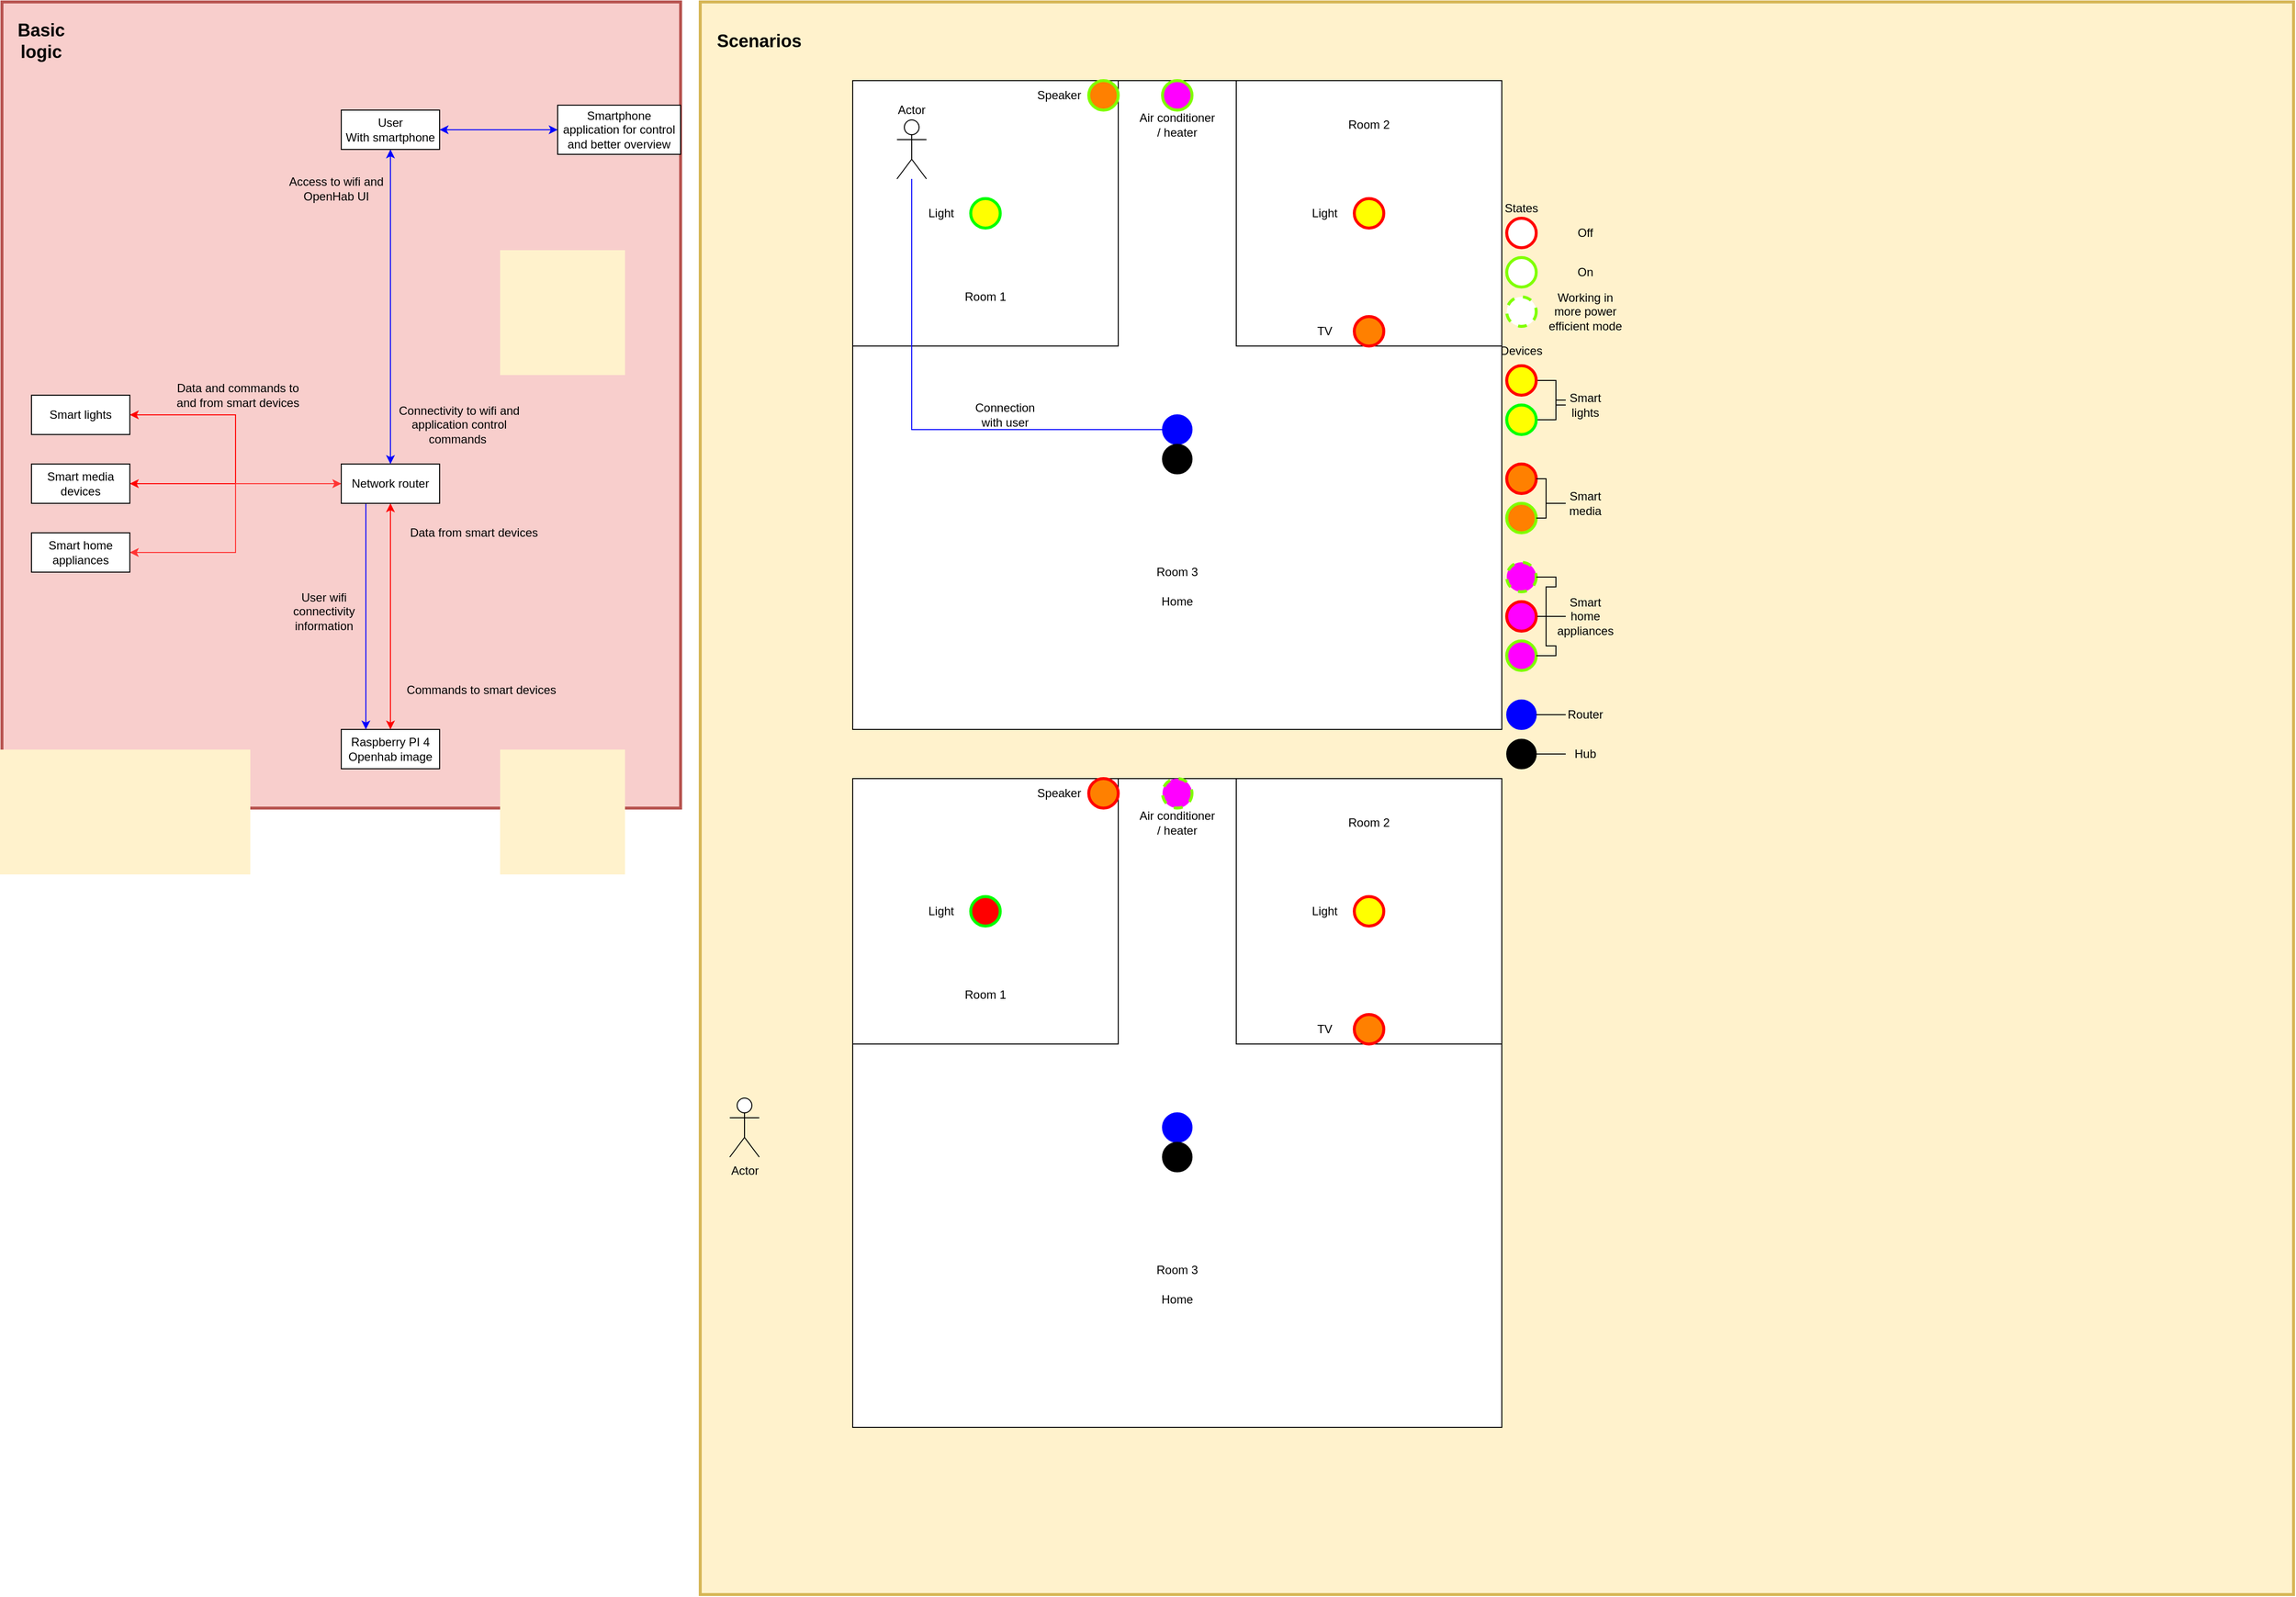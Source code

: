 <mxfile version="13.9.9" type="device"><diagram id="R2lEEEUBdFMjLlhIrx00" name="Page-1"><mxGraphModel dx="9480" dy="6180" grid="1" gridSize="10" guides="1" tooltips="1" connect="1" arrows="1" fold="1" page="1" pageScale="1" pageWidth="850" pageHeight="1100" math="0" shadow="0" extFonts="Permanent Marker^https://fonts.googleapis.com/css?family=Permanent+Marker"><root><mxCell id="0"/><mxCell id="1" parent="0"/><mxCell id="jyVE1UawY_h1VwcGE6OV-107" value="" style="rounded=0;whiteSpace=wrap;html=1;strokeColor=#b85450;strokeWidth=3;fillColor=#f8cecc;" vertex="1" parent="1"><mxGeometry x="30" y="-70" width="690" height="820" as="geometry"/></mxCell><mxCell id="jyVE1UawY_h1VwcGE6OV-105" value="" style="whiteSpace=wrap;html=1;aspect=fixed;strokeColor=#d6b656;strokeWidth=3;fillColor=#fff2cc;" vertex="1" parent="1"><mxGeometry x="740" y="-70" width="1620" height="1620" as="geometry"/></mxCell><mxCell id="H3JKsud2aQRYQZgdBOVq-11" style="edgeStyle=orthogonalEdgeStyle;rounded=0;orthogonalLoop=1;jettySize=auto;html=1;entryX=0.5;entryY=1;entryDx=0;entryDy=0;startArrow=classic;startFill=1;strokeColor=#FF0000;" parent="1" source="H3JKsud2aQRYQZgdBOVq-1" target="H3JKsud2aQRYQZgdBOVq-2" edge="1"><mxGeometry relative="1" as="geometry"/></mxCell><mxCell id="H3JKsud2aQRYQZgdBOVq-1" value="Raspberry PI 4&lt;br&gt;Openhab image" style="whiteSpace=wrap;html=1;align=center;" parent="1" vertex="1"><mxGeometry x="375" y="670" width="100" height="40" as="geometry"/></mxCell><mxCell id="H3JKsud2aQRYQZgdBOVq-6" style="edgeStyle=orthogonalEdgeStyle;rounded=0;orthogonalLoop=1;jettySize=auto;html=1;entryX=1;entryY=0.5;entryDx=0;entryDy=0;strokeColor=#FF0000;" parent="1" source="H3JKsud2aQRYQZgdBOVq-2" target="H3JKsud2aQRYQZgdBOVq-3" edge="1"><mxGeometry relative="1" as="geometry"/></mxCell><mxCell id="H3JKsud2aQRYQZgdBOVq-7" style="edgeStyle=orthogonalEdgeStyle;rounded=0;orthogonalLoop=1;jettySize=auto;html=1;entryX=1;entryY=0.5;entryDx=0;entryDy=0;strokeColor=#FF0000;" parent="1" source="H3JKsud2aQRYQZgdBOVq-2" target="H3JKsud2aQRYQZgdBOVq-4" edge="1"><mxGeometry relative="1" as="geometry"/></mxCell><mxCell id="H3JKsud2aQRYQZgdBOVq-8" style="rounded=0;orthogonalLoop=1;jettySize=auto;html=1;entryX=1;entryY=0.5;entryDx=0;entryDy=0;edgeStyle=orthogonalEdgeStyle;startArrow=classic;startFill=1;strokeColor=#FF3333;" parent="1" source="H3JKsud2aQRYQZgdBOVq-2" target="H3JKsud2aQRYQZgdBOVq-5" edge="1"><mxGeometry relative="1" as="geometry"/></mxCell><mxCell id="H3JKsud2aQRYQZgdBOVq-14" style="edgeStyle=orthogonalEdgeStyle;rounded=0;orthogonalLoop=1;jettySize=auto;html=1;exitX=0.25;exitY=1;exitDx=0;exitDy=0;entryX=0.25;entryY=0;entryDx=0;entryDy=0;startArrow=none;startFill=0;strokeColor=#0000FF;" parent="1" source="H3JKsud2aQRYQZgdBOVq-2" target="H3JKsud2aQRYQZgdBOVq-1" edge="1"><mxGeometry relative="1" as="geometry"/></mxCell><mxCell id="H3JKsud2aQRYQZgdBOVq-2" value="Network router" style="whiteSpace=wrap;html=1;align=center;" parent="1" vertex="1"><mxGeometry x="375" y="400" width="100" height="40" as="geometry"/></mxCell><mxCell id="H3JKsud2aQRYQZgdBOVq-3" value="Smart lights" style="whiteSpace=wrap;html=1;align=center;" parent="1" vertex="1"><mxGeometry x="60" y="330" width="100" height="40" as="geometry"/></mxCell><mxCell id="H3JKsud2aQRYQZgdBOVq-4" value="Smart media devices" style="whiteSpace=wrap;html=1;align=center;" parent="1" vertex="1"><mxGeometry x="60" y="400" width="100" height="40" as="geometry"/></mxCell><mxCell id="H3JKsud2aQRYQZgdBOVq-5" value="Smart home appliances" style="whiteSpace=wrap;html=1;align=center;" parent="1" vertex="1"><mxGeometry x="60" y="470" width="100" height="40" as="geometry"/></mxCell><mxCell id="H3JKsud2aQRYQZgdBOVq-9" value="Data and commands to and from smart devices" style="text;html=1;strokeColor=none;fillColor=none;align=center;verticalAlign=middle;whiteSpace=wrap;rounded=0;" parent="1" vertex="1"><mxGeometry x="200" y="320" width="140" height="20" as="geometry"/></mxCell><mxCell id="H3JKsud2aQRYQZgdBOVq-12" value="Data from smart devices" style="text;html=1;strokeColor=none;fillColor=none;align=center;verticalAlign=middle;whiteSpace=wrap;rounded=0;" parent="1" vertex="1"><mxGeometry x="440" y="460" width="140" height="20" as="geometry"/></mxCell><mxCell id="H3JKsud2aQRYQZgdBOVq-13" value="Commands to smart devices" style="text;html=1;strokeColor=none;fillColor=none;align=center;verticalAlign=middle;whiteSpace=wrap;rounded=0;" parent="1" vertex="1"><mxGeometry x="440" y="620" width="155" height="20" as="geometry"/></mxCell><mxCell id="H3JKsud2aQRYQZgdBOVq-15" value="User wifi connectivity information" style="text;html=1;strokeColor=none;fillColor=none;align=center;verticalAlign=middle;whiteSpace=wrap;rounded=0;" parent="1" vertex="1"><mxGeometry x="310" y="540" width="95" height="20" as="geometry"/></mxCell><mxCell id="H3JKsud2aQRYQZgdBOVq-17" style="edgeStyle=orthogonalEdgeStyle;rounded=0;orthogonalLoop=1;jettySize=auto;html=1;entryX=0.5;entryY=0;entryDx=0;entryDy=0;startArrow=classic;startFill=1;strokeColor=#0000FF;" parent="1" source="H3JKsud2aQRYQZgdBOVq-16" target="H3JKsud2aQRYQZgdBOVq-2" edge="1"><mxGeometry relative="1" as="geometry"/></mxCell><mxCell id="jyVE1UawY_h1VwcGE6OV-2" style="edgeStyle=orthogonalEdgeStyle;rounded=0;orthogonalLoop=1;jettySize=auto;html=1;exitX=1;exitY=0.5;exitDx=0;exitDy=0;startArrow=classic;startFill=1;fillColor=#dae8fc;strokeColor=#0000FF;" edge="1" parent="1" source="H3JKsud2aQRYQZgdBOVq-16" target="jyVE1UawY_h1VwcGE6OV-1"><mxGeometry relative="1" as="geometry"/></mxCell><mxCell id="H3JKsud2aQRYQZgdBOVq-16" value="User&lt;br&gt;With smartphone" style="whiteSpace=wrap;html=1;align=center;" parent="1" vertex="1"><mxGeometry x="375" y="40" width="100" height="40" as="geometry"/></mxCell><mxCell id="H3JKsud2aQRYQZgdBOVq-18" value="Connectivity to wifi and&lt;br&gt;application control commands&amp;nbsp;" style="text;html=1;strokeColor=none;fillColor=none;align=center;verticalAlign=middle;whiteSpace=wrap;rounded=0;" parent="1" vertex="1"><mxGeometry x="430" y="340" width="130" height="40" as="geometry"/></mxCell><mxCell id="H3JKsud2aQRYQZgdBOVq-19" value="Access to wifi and OpenHab UI" style="text;html=1;strokeColor=none;fillColor=none;align=center;verticalAlign=middle;whiteSpace=wrap;rounded=0;" parent="1" vertex="1"><mxGeometry x="320" y="110" width="100" height="20" as="geometry"/></mxCell><mxCell id="jyVE1UawY_h1VwcGE6OV-1" value="Smartphone application for control and better overview" style="whiteSpace=wrap;html=1;align=center;" vertex="1" parent="1"><mxGeometry x="595" y="35" width="125" height="50" as="geometry"/></mxCell><mxCell id="jyVE1UawY_h1VwcGE6OV-30" style="edgeStyle=orthogonalEdgeStyle;rounded=0;orthogonalLoop=1;jettySize=auto;html=1;startArrow=none;startFill=0;endArrow=none;endFill=0;" edge="1" parent="1" source="jyVE1UawY_h1VwcGE6OV-18" target="jyVE1UawY_h1VwcGE6OV-28"><mxGeometry relative="1" as="geometry"/></mxCell><mxCell id="jyVE1UawY_h1VwcGE6OV-18" value="" style="ellipse;whiteSpace=wrap;html=1;aspect=fixed;strokeColor=#FF0000;fillColor=#FFFF00;strokeWidth=3;" vertex="1" parent="1"><mxGeometry x="1560" y="300" width="30" height="30" as="geometry"/></mxCell><mxCell id="jyVE1UawY_h1VwcGE6OV-31" style="edgeStyle=orthogonalEdgeStyle;rounded=0;orthogonalLoop=1;jettySize=auto;html=1;entryX=0;entryY=0.25;entryDx=0;entryDy=0;startArrow=none;startFill=0;endArrow=none;endFill=0;strokeColor=#000000;" edge="1" parent="1" source="jyVE1UawY_h1VwcGE6OV-20" target="jyVE1UawY_h1VwcGE6OV-28"><mxGeometry relative="1" as="geometry"/></mxCell><mxCell id="jyVE1UawY_h1VwcGE6OV-20" value="" style="ellipse;whiteSpace=wrap;html=1;aspect=fixed;fillColor=#FFFF00;strokeColor=#00FF00;strokeWidth=3;" vertex="1" parent="1"><mxGeometry x="1560" y="340" width="30" height="30" as="geometry"/></mxCell><mxCell id="jyVE1UawY_h1VwcGE6OV-21" value="" style="ellipse;whiteSpace=wrap;html=1;aspect=fixed;fillColor=#FF8000;strokeColor=#FF0000;strokeWidth=3;" vertex="1" parent="1"><mxGeometry x="1560" y="400" width="30" height="30" as="geometry"/></mxCell><mxCell id="jyVE1UawY_h1VwcGE6OV-22" value="" style="ellipse;whiteSpace=wrap;html=1;aspect=fixed;fillColor=#FF8000;strokeColor=#80FF00;strokeWidth=3;" vertex="1" parent="1"><mxGeometry x="1560" y="440" width="30" height="30" as="geometry"/></mxCell><mxCell id="jyVE1UawY_h1VwcGE6OV-23" value="" style="ellipse;whiteSpace=wrap;html=1;aspect=fixed;strokeWidth=3;strokeColor=#80FF00;dashed=1;fillColor=#FF00FF;" vertex="1" parent="1"><mxGeometry x="1560" y="500" width="30" height="30" as="geometry"/></mxCell><mxCell id="jyVE1UawY_h1VwcGE6OV-24" value="" style="ellipse;whiteSpace=wrap;html=1;aspect=fixed;strokeWidth=3;strokeColor=#FF0000;perimeterSpacing=1;fillColor=#FF00FF;" vertex="1" parent="1"><mxGeometry x="1560" y="540" width="30" height="30" as="geometry"/></mxCell><mxCell id="jyVE1UawY_h1VwcGE6OV-25" value="" style="ellipse;whiteSpace=wrap;html=1;aspect=fixed;strokeWidth=3;fillColor=#FF00FF;strokeColor=#80FF00;" vertex="1" parent="1"><mxGeometry x="1560" y="580" width="30" height="30" as="geometry"/></mxCell><mxCell id="jyVE1UawY_h1VwcGE6OV-26" value="" style="ellipse;whiteSpace=wrap;html=1;aspect=fixed;strokeColor=#0000FF;fillColor=#0000FF;" vertex="1" parent="1"><mxGeometry x="1560" y="640" width="30" height="30" as="geometry"/></mxCell><mxCell id="jyVE1UawY_h1VwcGE6OV-27" value="" style="ellipse;whiteSpace=wrap;html=1;aspect=fixed;fillColor=#000000;" vertex="1" parent="1"><mxGeometry x="1560" y="680" width="30" height="30" as="geometry"/></mxCell><mxCell id="jyVE1UawY_h1VwcGE6OV-28" value="Smart lights" style="text;html=1;strokeColor=none;fillColor=none;align=center;verticalAlign=middle;whiteSpace=wrap;rounded=0;" vertex="1" parent="1"><mxGeometry x="1620" y="330" width="40" height="20" as="geometry"/></mxCell><mxCell id="jyVE1UawY_h1VwcGE6OV-41" style="edgeStyle=orthogonalEdgeStyle;rounded=0;orthogonalLoop=1;jettySize=auto;html=1;entryX=1;entryY=0.5;entryDx=0;entryDy=0;startArrow=none;startFill=0;endArrow=none;endFill=0;strokeColor=#000000;" edge="1" parent="1" source="jyVE1UawY_h1VwcGE6OV-32" target="jyVE1UawY_h1VwcGE6OV-22"><mxGeometry relative="1" as="geometry"/></mxCell><mxCell id="jyVE1UawY_h1VwcGE6OV-42" style="edgeStyle=orthogonalEdgeStyle;rounded=0;orthogonalLoop=1;jettySize=auto;html=1;entryX=1;entryY=0.5;entryDx=0;entryDy=0;startArrow=none;startFill=0;endArrow=none;endFill=0;strokeColor=#000000;" edge="1" parent="1" source="jyVE1UawY_h1VwcGE6OV-32" target="jyVE1UawY_h1VwcGE6OV-21"><mxGeometry relative="1" as="geometry"/></mxCell><mxCell id="jyVE1UawY_h1VwcGE6OV-32" value="Smart media" style="text;html=1;strokeColor=none;fillColor=none;align=center;verticalAlign=middle;whiteSpace=wrap;rounded=0;" vertex="1" parent="1"><mxGeometry x="1620" y="430" width="40" height="20" as="geometry"/></mxCell><mxCell id="jyVE1UawY_h1VwcGE6OV-38" style="edgeStyle=orthogonalEdgeStyle;rounded=0;orthogonalLoop=1;jettySize=auto;html=1;entryX=1;entryY=0.5;entryDx=0;entryDy=0;startArrow=none;startFill=0;endArrow=none;endFill=0;strokeColor=#000000;" edge="1" parent="1" source="jyVE1UawY_h1VwcGE6OV-33" target="jyVE1UawY_h1VwcGE6OV-24"><mxGeometry relative="1" as="geometry"/></mxCell><mxCell id="jyVE1UawY_h1VwcGE6OV-39" style="edgeStyle=orthogonalEdgeStyle;rounded=0;orthogonalLoop=1;jettySize=auto;html=1;entryX=1;entryY=0.5;entryDx=0;entryDy=0;startArrow=none;startFill=0;endArrow=none;endFill=0;strokeColor=#000000;" edge="1" parent="1" source="jyVE1UawY_h1VwcGE6OV-33" target="jyVE1UawY_h1VwcGE6OV-23"><mxGeometry relative="1" as="geometry"/></mxCell><mxCell id="jyVE1UawY_h1VwcGE6OV-40" style="edgeStyle=orthogonalEdgeStyle;rounded=0;orthogonalLoop=1;jettySize=auto;html=1;entryX=1;entryY=0.5;entryDx=0;entryDy=0;startArrow=none;startFill=0;endArrow=none;endFill=0;strokeColor=#000000;" edge="1" parent="1" source="jyVE1UawY_h1VwcGE6OV-33" target="jyVE1UawY_h1VwcGE6OV-25"><mxGeometry relative="1" as="geometry"/></mxCell><mxCell id="jyVE1UawY_h1VwcGE6OV-33" value="Smart home appliances" style="text;html=1;strokeColor=none;fillColor=none;align=center;verticalAlign=middle;whiteSpace=wrap;rounded=0;" vertex="1" parent="1"><mxGeometry x="1620" y="545" width="40" height="20" as="geometry"/></mxCell><mxCell id="jyVE1UawY_h1VwcGE6OV-37" style="edgeStyle=orthogonalEdgeStyle;rounded=0;orthogonalLoop=1;jettySize=auto;html=1;entryX=1;entryY=0.5;entryDx=0;entryDy=0;startArrow=none;startFill=0;endArrow=none;endFill=0;strokeColor=#000000;" edge="1" parent="1" source="jyVE1UawY_h1VwcGE6OV-34" target="jyVE1UawY_h1VwcGE6OV-26"><mxGeometry relative="1" as="geometry"/></mxCell><mxCell id="jyVE1UawY_h1VwcGE6OV-34" value="Router" style="text;html=1;strokeColor=none;fillColor=none;align=center;verticalAlign=middle;whiteSpace=wrap;rounded=0;" vertex="1" parent="1"><mxGeometry x="1620" y="645" width="40" height="20" as="geometry"/></mxCell><mxCell id="jyVE1UawY_h1VwcGE6OV-36" style="edgeStyle=orthogonalEdgeStyle;rounded=0;orthogonalLoop=1;jettySize=auto;html=1;entryX=1;entryY=0.5;entryDx=0;entryDy=0;startArrow=none;startFill=0;endArrow=none;endFill=0;strokeColor=#000000;" edge="1" parent="1" source="jyVE1UawY_h1VwcGE6OV-35" target="jyVE1UawY_h1VwcGE6OV-27"><mxGeometry relative="1" as="geometry"/></mxCell><mxCell id="jyVE1UawY_h1VwcGE6OV-35" value="Hub" style="text;html=1;strokeColor=none;fillColor=none;align=center;verticalAlign=middle;whiteSpace=wrap;rounded=0;" vertex="1" parent="1"><mxGeometry x="1620" y="685" width="40" height="20" as="geometry"/></mxCell><mxCell id="jyVE1UawY_h1VwcGE6OV-43" value="" style="ellipse;whiteSpace=wrap;html=1;aspect=fixed;strokeWidth=3;strokeColor=#80FF00;dashed=1;fillColor=#FFFFFF;" vertex="1" parent="1"><mxGeometry x="1560" y="230" width="30" height="30" as="geometry"/></mxCell><mxCell id="jyVE1UawY_h1VwcGE6OV-44" value="" style="ellipse;whiteSpace=wrap;html=1;aspect=fixed;strokeWidth=3;strokeColor=#FF0000;perimeterSpacing=1;fillColor=#FFFFFF;" vertex="1" parent="1"><mxGeometry x="1560" y="150" width="30" height="30" as="geometry"/></mxCell><mxCell id="jyVE1UawY_h1VwcGE6OV-45" value="" style="ellipse;whiteSpace=wrap;html=1;aspect=fixed;strokeWidth=3;strokeColor=#80FF00;fillColor=#FFFFFF;" vertex="1" parent="1"><mxGeometry x="1560" y="190" width="30" height="30" as="geometry"/></mxCell><mxCell id="jyVE1UawY_h1VwcGE6OV-46" value="Devices" style="text;html=1;strokeColor=none;fillColor=none;align=center;verticalAlign=middle;whiteSpace=wrap;rounded=0;" vertex="1" parent="1"><mxGeometry x="1555" y="275" width="40" height="20" as="geometry"/></mxCell><mxCell id="jyVE1UawY_h1VwcGE6OV-47" value="States" style="text;html=1;strokeColor=none;fillColor=none;align=center;verticalAlign=middle;whiteSpace=wrap;rounded=0;" vertex="1" parent="1"><mxGeometry x="1555" y="130" width="40" height="20" as="geometry"/></mxCell><mxCell id="jyVE1UawY_h1VwcGE6OV-49" value="Off" style="text;html=1;strokeColor=none;fillColor=none;align=center;verticalAlign=middle;whiteSpace=wrap;rounded=0;" vertex="1" parent="1"><mxGeometry x="1620" y="155" width="40" height="20" as="geometry"/></mxCell><mxCell id="jyVE1UawY_h1VwcGE6OV-50" value="On" style="text;html=1;strokeColor=none;fillColor=none;align=center;verticalAlign=middle;whiteSpace=wrap;rounded=0;" vertex="1" parent="1"><mxGeometry x="1620" y="195" width="40" height="20" as="geometry"/></mxCell><mxCell id="jyVE1UawY_h1VwcGE6OV-51" value="Working in more power efficient mode" style="text;html=1;strokeColor=none;fillColor=none;align=center;verticalAlign=middle;whiteSpace=wrap;rounded=0;" vertex="1" parent="1"><mxGeometry x="1600" y="235" width="80" height="20" as="geometry"/></mxCell><mxCell id="jyVE1UawY_h1VwcGE6OV-61" value="" style="whiteSpace=wrap;html=1;aspect=fixed;" vertex="1" parent="1"><mxGeometry x="895" y="720" width="660" height="660" as="geometry"/></mxCell><mxCell id="jyVE1UawY_h1VwcGE6OV-62" value="" style="whiteSpace=wrap;html=1;aspect=fixed;" vertex="1" parent="1"><mxGeometry x="895" y="720" width="270" height="270" as="geometry"/></mxCell><mxCell id="jyVE1UawY_h1VwcGE6OV-63" value="Actor" style="shape=umlActor;verticalLabelPosition=bottom;verticalAlign=top;html=1;outlineConnect=0;" vertex="1" parent="1"><mxGeometry x="770" y="1045" width="30" height="60" as="geometry"/></mxCell><mxCell id="jyVE1UawY_h1VwcGE6OV-64" value="" style="ellipse;whiteSpace=wrap;html=1;aspect=fixed;strokeColor=#0000FF;fillColor=#0000FF;" vertex="1" parent="1"><mxGeometry x="1210" y="1060" width="30" height="30" as="geometry"/></mxCell><mxCell id="jyVE1UawY_h1VwcGE6OV-65" value="" style="ellipse;whiteSpace=wrap;html=1;aspect=fixed;fillColor=#FF8000;strokeWidth=3;strokeColor=#FF0000;" vertex="1" parent="1"><mxGeometry x="1135" y="720" width="30" height="30" as="geometry"/></mxCell><mxCell id="jyVE1UawY_h1VwcGE6OV-66" value="" style="ellipse;whiteSpace=wrap;html=1;aspect=fixed;strokeColor=#00FF00;strokeWidth=3;fillColor=#FF0000;" vertex="1" parent="1"><mxGeometry x="1015" y="840" width="30" height="30" as="geometry"/></mxCell><mxCell id="jyVE1UawY_h1VwcGE6OV-67" value="" style="whiteSpace=wrap;html=1;aspect=fixed;" vertex="1" parent="1"><mxGeometry x="1285" y="720" width="270" height="270" as="geometry"/></mxCell><mxCell id="jyVE1UawY_h1VwcGE6OV-68" value="" style="ellipse;whiteSpace=wrap;html=1;aspect=fixed;fillColor=#FF8000;strokeColor=#FF0000;strokeWidth=3;" vertex="1" parent="1"><mxGeometry x="1405" y="960" width="30" height="30" as="geometry"/></mxCell><mxCell id="jyVE1UawY_h1VwcGE6OV-69" value="" style="ellipse;whiteSpace=wrap;html=1;aspect=fixed;strokeColor=#FF0000;fillColor=#FFFF00;strokeWidth=3;" vertex="1" parent="1"><mxGeometry x="1405" y="840" width="30" height="30" as="geometry"/></mxCell><mxCell id="jyVE1UawY_h1VwcGE6OV-70" value="" style="ellipse;whiteSpace=wrap;html=1;aspect=fixed;strokeWidth=3;strokeColor=#80FF00;dashed=1;fillColor=#FF00FF;" vertex="1" parent="1"><mxGeometry x="1210" y="720" width="30" height="30" as="geometry"/></mxCell><mxCell id="jyVE1UawY_h1VwcGE6OV-71" value="" style="ellipse;whiteSpace=wrap;html=1;aspect=fixed;fillColor=#000000;" vertex="1" parent="1"><mxGeometry x="1210" y="1090" width="30" height="30" as="geometry"/></mxCell><mxCell id="jyVE1UawY_h1VwcGE6OV-72" value="Light" style="text;html=1;strokeColor=none;fillColor=none;align=center;verticalAlign=middle;whiteSpace=wrap;rounded=0;" vertex="1" parent="1"><mxGeometry x="965" y="845" width="40" height="20" as="geometry"/></mxCell><mxCell id="jyVE1UawY_h1VwcGE6OV-73" value="Speaker" style="text;html=1;strokeColor=none;fillColor=none;align=center;verticalAlign=middle;whiteSpace=wrap;rounded=0;" vertex="1" parent="1"><mxGeometry x="1085" y="725" width="40" height="20" as="geometry"/></mxCell><mxCell id="jyVE1UawY_h1VwcGE6OV-74" value="Air conditioner / heater" style="text;html=1;strokeColor=none;fillColor=none;align=center;verticalAlign=middle;whiteSpace=wrap;rounded=0;" vertex="1" parent="1"><mxGeometry x="1185" y="755" width="80" height="20" as="geometry"/></mxCell><mxCell id="jyVE1UawY_h1VwcGE6OV-75" value="Light" style="text;html=1;strokeColor=none;fillColor=none;align=center;verticalAlign=middle;whiteSpace=wrap;rounded=0;" vertex="1" parent="1"><mxGeometry x="1355" y="845" width="40" height="20" as="geometry"/></mxCell><mxCell id="jyVE1UawY_h1VwcGE6OV-76" value="TV" style="text;html=1;strokeColor=none;fillColor=none;align=center;verticalAlign=middle;whiteSpace=wrap;rounded=0;" vertex="1" parent="1"><mxGeometry x="1355" y="965" width="40" height="20" as="geometry"/></mxCell><mxCell id="jyVE1UawY_h1VwcGE6OV-77" value="Room 1" style="text;html=1;strokeColor=none;fillColor=none;align=center;verticalAlign=middle;whiteSpace=wrap;rounded=0;" vertex="1" parent="1"><mxGeometry x="990" y="930" width="80" height="20" as="geometry"/></mxCell><mxCell id="jyVE1UawY_h1VwcGE6OV-78" value="Room 2" style="text;html=1;strokeColor=none;fillColor=none;align=center;verticalAlign=middle;whiteSpace=wrap;rounded=0;" vertex="1" parent="1"><mxGeometry x="1380" y="755" width="80" height="20" as="geometry"/></mxCell><mxCell id="jyVE1UawY_h1VwcGE6OV-79" value="Room 3" style="text;html=1;strokeColor=none;fillColor=none;align=center;verticalAlign=middle;whiteSpace=wrap;rounded=0;" vertex="1" parent="1"><mxGeometry x="1185" y="1210" width="80" height="20" as="geometry"/></mxCell><mxCell id="jyVE1UawY_h1VwcGE6OV-80" value="Home" style="text;html=1;strokeColor=none;fillColor=none;align=center;verticalAlign=middle;whiteSpace=wrap;rounded=0;" vertex="1" parent="1"><mxGeometry x="1185" y="1240" width="80" height="20" as="geometry"/></mxCell><mxCell id="jyVE1UawY_h1VwcGE6OV-81" value="" style="whiteSpace=wrap;html=1;aspect=fixed;" vertex="1" parent="1"><mxGeometry x="895" y="10" width="660" height="660" as="geometry"/></mxCell><mxCell id="jyVE1UawY_h1VwcGE6OV-82" value="" style="whiteSpace=wrap;html=1;aspect=fixed;" vertex="1" parent="1"><mxGeometry x="895" y="10" width="270" height="270" as="geometry"/></mxCell><mxCell id="jyVE1UawY_h1VwcGE6OV-101" style="edgeStyle=orthogonalEdgeStyle;rounded=0;orthogonalLoop=1;jettySize=auto;html=1;startArrow=none;startFill=0;endArrow=none;endFill=0;strokeColor=#0000FF;" edge="1" parent="1" source="jyVE1UawY_h1VwcGE6OV-83" target="jyVE1UawY_h1VwcGE6OV-100"><mxGeometry relative="1" as="geometry"/></mxCell><mxCell id="jyVE1UawY_h1VwcGE6OV-83" value="" style="ellipse;whiteSpace=wrap;html=1;aspect=fixed;strokeColor=#0000FF;fillColor=#0000FF;" vertex="1" parent="1"><mxGeometry x="1210" y="350" width="30" height="30" as="geometry"/></mxCell><mxCell id="jyVE1UawY_h1VwcGE6OV-84" value="" style="ellipse;whiteSpace=wrap;html=1;aspect=fixed;fillColor=#FF8000;strokeColor=#80FF00;strokeWidth=3;" vertex="1" parent="1"><mxGeometry x="1135" y="10" width="30" height="30" as="geometry"/></mxCell><mxCell id="jyVE1UawY_h1VwcGE6OV-85" value="" style="ellipse;whiteSpace=wrap;html=1;aspect=fixed;fillColor=#FFFF00;strokeColor=#00FF00;strokeWidth=3;" vertex="1" parent="1"><mxGeometry x="1015" y="130" width="30" height="30" as="geometry"/></mxCell><mxCell id="jyVE1UawY_h1VwcGE6OV-86" value="" style="whiteSpace=wrap;html=1;aspect=fixed;" vertex="1" parent="1"><mxGeometry x="1285" y="10" width="270" height="270" as="geometry"/></mxCell><mxCell id="jyVE1UawY_h1VwcGE6OV-87" value="" style="ellipse;whiteSpace=wrap;html=1;aspect=fixed;fillColor=#FF8000;strokeColor=#FF0000;strokeWidth=3;" vertex="1" parent="1"><mxGeometry x="1405" y="250" width="30" height="30" as="geometry"/></mxCell><mxCell id="jyVE1UawY_h1VwcGE6OV-88" value="" style="ellipse;whiteSpace=wrap;html=1;aspect=fixed;strokeColor=#FF0000;fillColor=#FFFF00;strokeWidth=3;" vertex="1" parent="1"><mxGeometry x="1405" y="130" width="30" height="30" as="geometry"/></mxCell><mxCell id="jyVE1UawY_h1VwcGE6OV-89" value="" style="ellipse;whiteSpace=wrap;html=1;aspect=fixed;strokeWidth=3;strokeColor=#80FF00;fillColor=#FF00FF;" vertex="1" parent="1"><mxGeometry x="1210" y="10" width="30" height="30" as="geometry"/></mxCell><mxCell id="jyVE1UawY_h1VwcGE6OV-90" value="" style="ellipse;whiteSpace=wrap;html=1;aspect=fixed;fillColor=#000000;" vertex="1" parent="1"><mxGeometry x="1210" y="380" width="30" height="30" as="geometry"/></mxCell><mxCell id="jyVE1UawY_h1VwcGE6OV-91" value="Light" style="text;html=1;strokeColor=none;fillColor=none;align=center;verticalAlign=middle;whiteSpace=wrap;rounded=0;" vertex="1" parent="1"><mxGeometry x="965" y="135" width="40" height="20" as="geometry"/></mxCell><mxCell id="jyVE1UawY_h1VwcGE6OV-92" value="Speaker" style="text;html=1;strokeColor=none;fillColor=none;align=center;verticalAlign=middle;whiteSpace=wrap;rounded=0;" vertex="1" parent="1"><mxGeometry x="1085" y="15" width="40" height="20" as="geometry"/></mxCell><mxCell id="jyVE1UawY_h1VwcGE6OV-93" value="Air conditioner / heater" style="text;html=1;strokeColor=none;fillColor=none;align=center;verticalAlign=middle;whiteSpace=wrap;rounded=0;" vertex="1" parent="1"><mxGeometry x="1185" y="45" width="80" height="20" as="geometry"/></mxCell><mxCell id="jyVE1UawY_h1VwcGE6OV-94" value="Light" style="text;html=1;strokeColor=none;fillColor=none;align=center;verticalAlign=middle;whiteSpace=wrap;rounded=0;" vertex="1" parent="1"><mxGeometry x="1355" y="135" width="40" height="20" as="geometry"/></mxCell><mxCell id="jyVE1UawY_h1VwcGE6OV-95" value="TV" style="text;html=1;strokeColor=none;fillColor=none;align=center;verticalAlign=middle;whiteSpace=wrap;rounded=0;" vertex="1" parent="1"><mxGeometry x="1355" y="255" width="40" height="20" as="geometry"/></mxCell><mxCell id="jyVE1UawY_h1VwcGE6OV-96" value="Room 1" style="text;html=1;strokeColor=none;fillColor=none;align=center;verticalAlign=middle;whiteSpace=wrap;rounded=0;" vertex="1" parent="1"><mxGeometry x="990" y="220" width="80" height="20" as="geometry"/></mxCell><mxCell id="jyVE1UawY_h1VwcGE6OV-97" value="Room 2" style="text;html=1;strokeColor=none;fillColor=none;align=center;verticalAlign=middle;whiteSpace=wrap;rounded=0;" vertex="1" parent="1"><mxGeometry x="1380" y="45" width="80" height="20" as="geometry"/></mxCell><mxCell id="jyVE1UawY_h1VwcGE6OV-98" value="Room 3" style="text;html=1;strokeColor=none;fillColor=none;align=center;verticalAlign=middle;whiteSpace=wrap;rounded=0;" vertex="1" parent="1"><mxGeometry x="1185" y="500" width="80" height="20" as="geometry"/></mxCell><mxCell id="jyVE1UawY_h1VwcGE6OV-99" value="Home" style="text;html=1;strokeColor=none;fillColor=none;align=center;verticalAlign=middle;whiteSpace=wrap;rounded=0;" vertex="1" parent="1"><mxGeometry x="1185" y="530" width="80" height="20" as="geometry"/></mxCell><mxCell id="jyVE1UawY_h1VwcGE6OV-100" value="" style="shape=umlActor;verticalLabelPosition=bottom;verticalAlign=top;html=1;outlineConnect=0;" vertex="1" parent="1"><mxGeometry x="940" y="50" width="30" height="60" as="geometry"/></mxCell><mxCell id="jyVE1UawY_h1VwcGE6OV-103" value="&lt;span&gt;Actor&lt;/span&gt;" style="text;html=1;strokeColor=none;fillColor=none;align=center;verticalAlign=middle;whiteSpace=wrap;rounded=0;" vertex="1" parent="1"><mxGeometry x="935" y="30" width="40" height="20" as="geometry"/></mxCell><mxCell id="jyVE1UawY_h1VwcGE6OV-104" value="Connection with user" style="text;html=1;strokeColor=none;fillColor=none;align=center;verticalAlign=middle;whiteSpace=wrap;rounded=0;" vertex="1" parent="1"><mxGeometry x="1030" y="340" width="40" height="20" as="geometry"/></mxCell><mxCell id="jyVE1UawY_h1VwcGE6OV-108" value="&lt;font style=&quot;font-size: 18px&quot;&gt;&lt;b&gt;Basic logic&lt;/b&gt;&lt;/font&gt;" style="text;html=1;strokeColor=none;fillColor=none;align=center;verticalAlign=middle;whiteSpace=wrap;rounded=0;" vertex="1" parent="1"><mxGeometry x="50" y="-40" width="40" height="20" as="geometry"/></mxCell><mxCell id="jyVE1UawY_h1VwcGE6OV-109" value="&lt;font style=&quot;font-size: 18px&quot;&gt;&lt;b&gt;Scenarios&lt;/b&gt;&lt;/font&gt;" style="text;html=1;strokeColor=none;fillColor=none;align=center;verticalAlign=middle;whiteSpace=wrap;rounded=0;" vertex="1" parent="1"><mxGeometry x="780" y="-40" width="40" height="20" as="geometry"/></mxCell></root></mxGraphModel></diagram></mxfile>